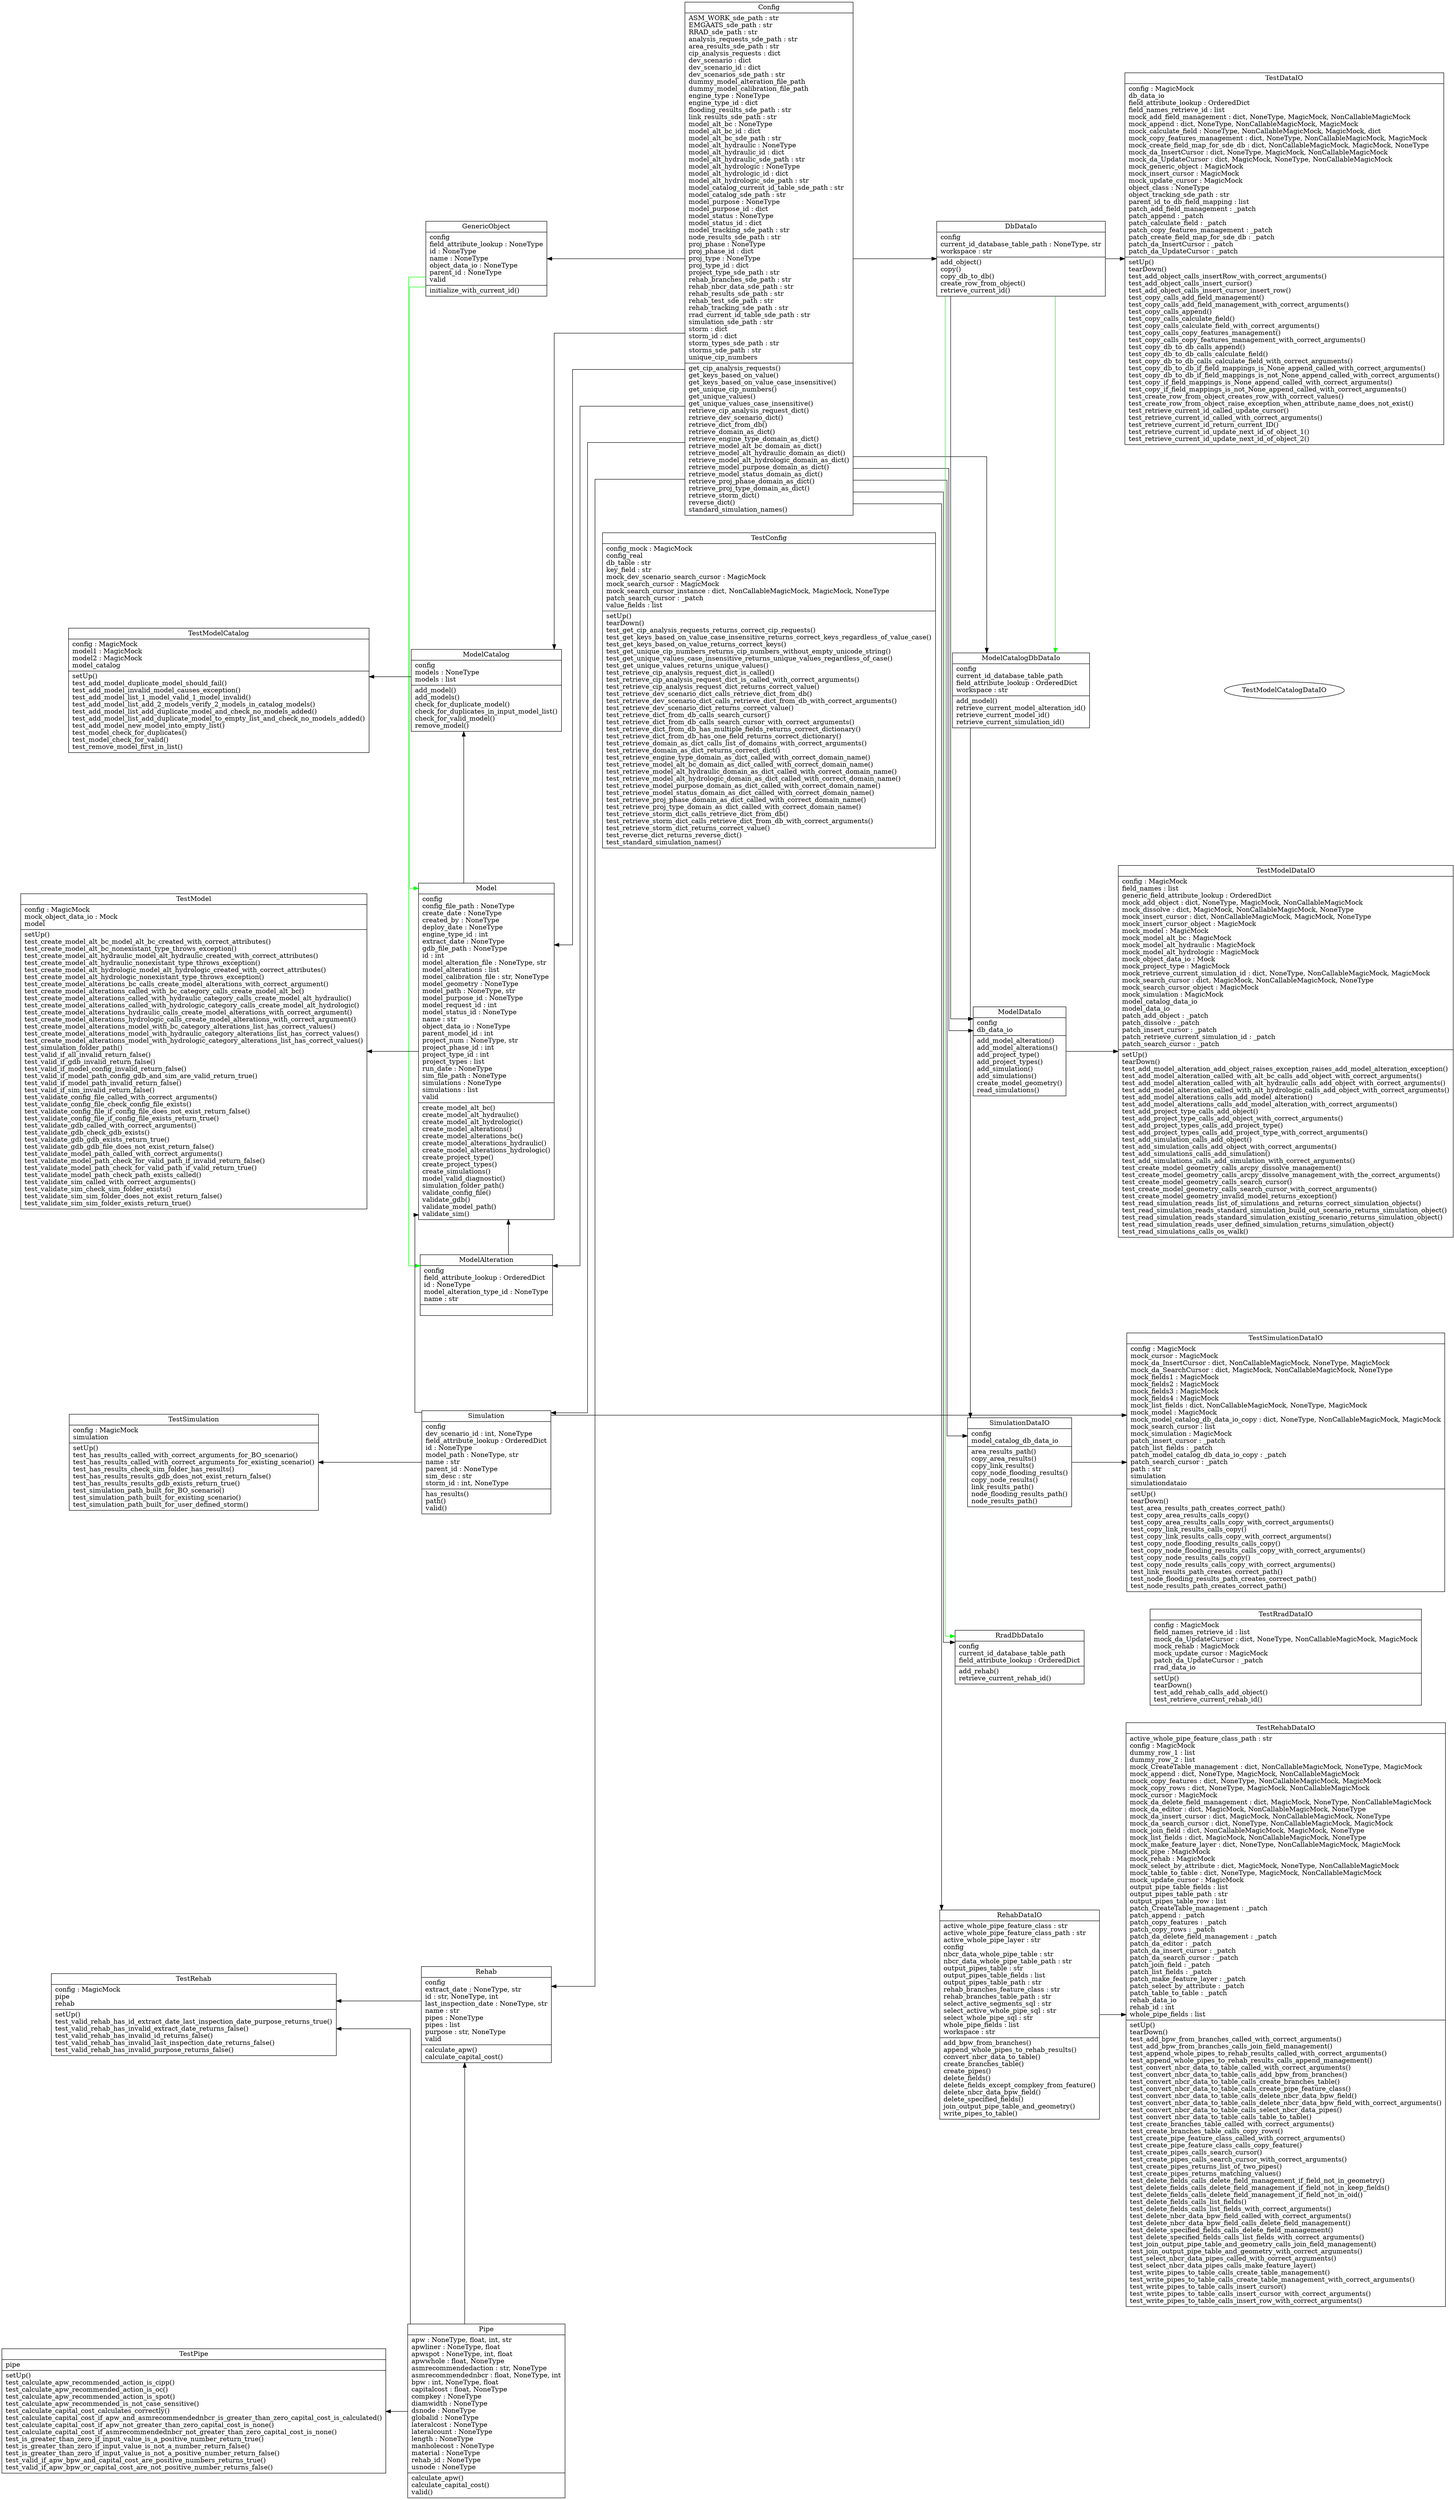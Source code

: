 digraph "classes" {
charset="utf-8"
nodesep=0.5;
rankdir="TB";
edge [ constraint=False ];
splines="ortho";
"Config" [label="{Config|ASM_WORK_sde_path : str\lEMGAATS_sde_path : str\lRRAD_sde_path : str\lanalysis_requests_sde_path : str\larea_results_sde_path : str\lcip_analysis_requests : dict\ldev_scenario : dict\ldev_scenario_id : dict\ldev_scenarios_sde_path : str\ldummy_model_alteration_file_path\ldummy_model_calibration_file_path\lengine_type : NoneType\lengine_type_id : dict\lflooding_results_sde_path : str\llink_results_sde_path : str\lmodel_alt_bc : NoneType\lmodel_alt_bc_id : dict\lmodel_alt_bc_sde_path : str\lmodel_alt_hydraulic : NoneType\lmodel_alt_hydraulic_id : dict\lmodel_alt_hydraulic_sde_path : str\lmodel_alt_hydrologic : NoneType\lmodel_alt_hydrologic_id : dict\lmodel_alt_hydrologic_sde_path : str\lmodel_catalog_current_id_table_sde_path : str\lmodel_catalog_sde_path : str\lmodel_purpose : NoneType\lmodel_purpose_id : dict\lmodel_status : NoneType\lmodel_status_id : dict\lmodel_tracking_sde_path : str\lnode_results_sde_path : str\lproj_phase : NoneType\lproj_phase_id : dict\lproj_type : NoneType\lproj_type_id : dict\lproject_type_sde_path : str\lrehab_branches_sde_path : str\lrehab_nbcr_data_sde_path : str\lrehab_results_sde_path : str\lrehab_test_sde_path : str\lrehab_tracking_sde_path : str\lrrad_current_id_table_sde_path : str\lsimulation_sde_path : str\lstorm : dict\lstorm_id : dict\lstorm_types_sde_path : str\lstorms_sde_path : str\lunique_cip_numbers\l|get_cip_analysis_requests()\lget_keys_based_on_value()\lget_keys_based_on_value_case_insensitive()\lget_unique_cip_numbers()\lget_unique_values()\lget_unique_values_case_insensitive()\lretrieve_cip_analysis_request_dict()\lretrieve_dev_scenario_dict()\lretrieve_dict_from_db()\lretrieve_domain_as_dict()\lretrieve_engine_type_domain_as_dict()\lretrieve_model_alt_bc_domain_as_dict()\lretrieve_model_alt_hydraulic_domain_as_dict()\lretrieve_model_alt_hydrologic_domain_as_dict()\lretrieve_model_purpose_domain_as_dict()\lretrieve_model_status_domain_as_dict()\lretrieve_proj_phase_domain_as_dict()\lretrieve_proj_type_domain_as_dict()\lretrieve_storm_dict()\lreverse_dict()\lstandard_simulation_names()\l}", shape="record"];
"DbDataIo" [label="{DbDataIo|config\lcurrent_id_database_table_path : NoneType, str\lworkspace : str\l|add_object()\lcopy()\lcopy_db_to_db()\lcreate_row_from_object()\lretrieve_current_id()\l}", shape="record"];
"GenericObject" [label="{GenericObject|config\lfield_attribute_lookup : NoneType\lid : NoneType\lname : NoneType\lobject_data_io : NoneType\lparent_id : NoneType\lvalid\l|initialize_with_current_id()\l}", shape="record"];
"Model" [label="{Model|config\lconfig_file_path : NoneType\lcreate_date : NoneType\lcreated_by : NoneType\ldeploy_date : NoneType\lengine_type_id : int\lextract_date : NoneType\lgdb_file_path : NoneType\lid : int\lmodel_alteration_file : NoneType, str\lmodel_alterations : list\lmodel_calibration_file : str, NoneType\lmodel_geometry : NoneType\lmodel_path : NoneType, str\lmodel_purpose_id : NoneType\lmodel_request_id : int\lmodel_status_id : NoneType\lname : str\lobject_data_io : NoneType\lparent_model_id : int\lproject_num : NoneType, str\lproject_phase_id : int\lproject_type_id : int\lproject_types : list\lrun_date : NoneType\lsim_file_path : NoneType\lsimulations : NoneType\lsimulations : list\lvalid\l|create_model_alt_bc()\lcreate_model_alt_hydraulic()\lcreate_model_alt_hydrologic()\lcreate_model_alterations()\lcreate_model_alterations_bc()\lcreate_model_alterations_hydraulic()\lcreate_model_alterations_hydrologic()\lcreate_project_type()\lcreate_project_types()\lcreate_simulations()\lmodel_valid_diagnostic()\lsimulation_folder_path()\lvalidate_config_file()\lvalidate_gdb()\lvalidate_model_path()\lvalidate_sim()\l}", shape="record"];
"ModelAlteration" [label="{ModelAlteration|config\lfield_attribute_lookup : OrderedDict\lid : NoneType\lmodel_alteration_type_id : NoneType\lname : str\l|}", shape="record"];
"ModelCatalog" [label="{ModelCatalog|config\lmodels : NoneType\lmodels : list\l|add_model()\ladd_models()\lcheck_for_duplicate_model()\lcheck_for_duplicates_in_input_model_list()\lcheck_for_valid_model()\lremove_model()\l}", shape="record"];
"ModelCatalogDbDataIo" [label="{ModelCatalogDbDataIo|config\lcurrent_id_database_table_path\lfield_attribute_lookup : OrderedDict\lworkspace : str\l|add_model()\lretrieve_current_model_alteration_id()\lretrieve_current_model_id()\lretrieve_current_simulation_id()\l}", shape="record"];
"ModelDataIo" [label="{ModelDataIo|config\ldb_data_io\l|add_model_alteration()\ladd_model_alterations()\ladd_project_type()\ladd_project_types()\ladd_simulation()\ladd_simulations()\lcreate_model_geometry()\lread_simulations()\l}", shape="record"];
"Pipe" [label="{Pipe|apw : NoneType, float, int, str\lapwliner : NoneType, float\lapwspot : NoneType, int, float\lapwwhole : float, NoneType\lasmrecommendedaction : str, NoneType\lasmrecommendednbcr : float, NoneType, int\lbpw : int, NoneType, float\lcapitalcost : float, NoneType\lcompkey : NoneType\ldiamwidth : NoneType\ldsnode : NoneType\lglobalid : NoneType\llateralcost : NoneType\llateralcount : NoneType\llength : NoneType\lmanholecost : NoneType\lmaterial : NoneType\lrehab_id : NoneType\lusnode : NoneType\l|calculate_apw()\lcalculate_capital_cost()\lvalid()\l}", shape="record"];
"Rehab" [label="{Rehab|config\lextract_date : NoneType, str\lid : str, NoneType, int\llast_inspection_date : NoneType, str\lname : str\lpipes : NoneType\lpipes : list\lpurpose : str, NoneType\lvalid\l|calculate_apw()\lcalculate_capital_cost()\l}", shape="record"];
"RehabDataIO" [label="{RehabDataIO|active_whole_pipe_feature_class : str\lactive_whole_pipe_feature_class_path : str\lactive_whole_pipe_layer : str\lconfig\lnbcr_data_whole_pipe_table : str\lnbcr_data_whole_pipe_table_path : str\loutput_pipes_table : str\loutput_pipes_table_fields : list\loutput_pipes_table_path : str\lrehab_branches_feature_class : str\lrehab_branches_table_path : str\lselect_active_segments_sql : str\lselect_active_whole_pipe_sql : str\lselect_whole_pipe_sql : str\lwhole_pipe_fields : list\lworkspace : str\l|add_bpw_from_branches()\lappend_whole_pipes_to_rehab_results()\lconvert_nbcr_data_to_table()\lcreate_branches_table()\lcreate_pipes()\ldelete_fields()\ldelete_fields_except_compkey_from_feature()\ldelete_nbcr_data_bpw_field()\ldelete_specified_fields()\ljoin_output_pipe_table_and_geometry()\lwrite_pipes_to_table()\l}", shape="record"];
"RradDbDataIo" [label="{RradDbDataIo|config\lcurrent_id_database_table_path\lfield_attribute_lookup : OrderedDict\l|add_rehab()\lretrieve_current_rehab_id()\l}", shape="record"];
"Simulation" [label="{Simulation|config\ldev_scenario_id : int, NoneType\lfield_attribute_lookup : OrderedDict\lid : NoneType\lmodel_path : NoneType, str\lname : str\lparent_id : NoneType\lsim_desc : str\lstorm_id : int, NoneType\l|has_results()\lpath()\lvalid()\l}", shape="record"];
"SimulationDataIO" [label="{SimulationDataIO|config\lmodel_catalog_db_data_io\l|area_results_path()\lcopy_area_results()\lcopy_link_results()\lcopy_node_flooding_results()\lcopy_node_results()\llink_results_path()\lnode_flooding_results_path()\lnode_results_path()\l}", shape="record"];
"TestConfig" [label="{TestConfig|config_mock : MagicMock\lconfig_real\ldb_table : str\lkey_field : str\lmock_dev_scenario_search_cursor : MagicMock\lmock_search_cursor : MagicMock\lmock_search_cursor_instance : dict, NonCallableMagicMock, MagicMock, NoneType\lpatch_search_cursor : _patch\lvalue_fields : list\l|setUp()\ltearDown()\ltest_get_cip_analysis_requests_returns_correct_cip_requests()\ltest_get_keys_based_on_value_case_insensitive_returns_correct_keys_regardless_of_value_case()\ltest_get_keys_based_on_value_returns_correct_keys()\ltest_get_unique_cip_numbers_returns_cip_numbers_without_empty_unicode_string()\ltest_get_unique_values_case_insensitive_returns_unique_values_regardless_of_case()\ltest_get_unique_values_returns_unique_values()\ltest_retrieve_cip_analysis_request_dict_is_called()\ltest_retrieve_cip_analysis_request_dict_is_called_with_correct_arguments()\ltest_retrieve_cip_analysis_request_dict_returns_correct_value()\ltest_retrieve_dev_scenario_dict_calls_retrieve_dict_from_db()\ltest_retrieve_dev_scenario_dict_calls_retrieve_dict_from_db_with_correct_arguments()\ltest_retrieve_dev_scenario_dict_returns_correct_value()\ltest_retrieve_dict_from_db_calls_search_cursor()\ltest_retrieve_dict_from_db_calls_search_cursor_with_correct_arguments()\ltest_retrieve_dict_from_db_has_multiple_fields_returns_correct_dictionary()\ltest_retrieve_dict_from_db_has_one_field_returns_correct_dictionary()\ltest_retrieve_domain_as_dict_calls_list_of_domains_with_correct_arguments()\ltest_retrieve_domain_as_dict_returns_correct_dict()\ltest_retrieve_engine_type_domain_as_dict_called_with_correct_domain_name()\ltest_retrieve_model_alt_bc_domain_as_dict_called_with_correct_domain_name()\ltest_retrieve_model_alt_hydraulic_domain_as_dict_called_with_correct_domain_name()\ltest_retrieve_model_alt_hydrologic_domain_as_dict_called_with_correct_domain_name()\ltest_retrieve_model_purpose_domain_as_dict_called_with_correct_domain_name()\ltest_retrieve_model_status_domain_as_dict_called_with_correct_domain_name()\ltest_retrieve_proj_phase_domain_as_dict_called_with_correct_domain_name()\ltest_retrieve_proj_type_domain_as_dict_called_with_correct_domain_name()\ltest_retrieve_storm_dict_calls_retrieve_dict_from_db()\ltest_retrieve_storm_dict_calls_retrieve_dict_from_db_with_correct_arguments()\ltest_retrieve_storm_dict_returns_correct_value()\ltest_reverse_dict_returns_reverse_dict()\ltest_standard_simulation_names()\l}", shape="record"];
"TestDataIO" [label="{TestDataIO|config : MagicMock\ldb_data_io\lfield_attribute_lookup : OrderedDict\lfield_names_retrieve_id : list\lmock_add_field_management : dict, NoneType, MagicMock, NonCallableMagicMock\lmock_append : dict, NoneType, NonCallableMagicMock, MagicMock\lmock_calculate_field : NoneType, NonCallableMagicMock, MagicMock, dict\lmock_copy_features_management : dict, NoneType, NonCallableMagicMock, MagicMock\lmock_create_field_map_for_sde_db : dict, NonCallableMagicMock, MagicMock, NoneType\lmock_da_InsertCursor : dict, NoneType, MagicMock, NonCallableMagicMock\lmock_da_UpdateCursor : dict, MagicMock, NoneType, NonCallableMagicMock\lmock_generic_object : MagicMock\lmock_insert_cursor : MagicMock\lmock_update_cursor : MagicMock\lobject_class : NoneType\lobject_tracking_sde_path : str\lparent_id_to_db_field_mapping : list\lpatch_add_field_management : _patch\lpatch_append : _patch\lpatch_calculate_field : _patch\lpatch_copy_features_management : _patch\lpatch_create_field_map_for_sde_db : _patch\lpatch_da_InsertCursor : _patch\lpatch_da_UpdateCursor : _patch\l|setUp()\ltearDown()\ltest_add_object_calls_insertRow_with_correct_arguments()\ltest_add_object_calls_insert_cursor()\ltest_add_object_calls_insert_cursor_insert_row()\ltest_copy_calls_add_field_management()\ltest_copy_calls_add_field_management_with_correct_arguments()\ltest_copy_calls_append()\ltest_copy_calls_calculate_field()\ltest_copy_calls_calculate_field_with_correct_arguments()\ltest_copy_calls_copy_features_management()\ltest_copy_calls_copy_features_management_with_correct_arguments()\ltest_copy_db_to_db_calls_append()\ltest_copy_db_to_db_calls_calculate_field()\ltest_copy_db_to_db_calls_calculate_field_with_correct_arguments()\ltest_copy_db_to_db_if_field_mappings_is_None_append_called_with_correct_arguments()\ltest_copy_db_to_db_if_field_mappings_is_not_None_append_called_with_correct_arguments()\ltest_copy_if_field_mappings_is_None_append_called_with_correct_arguments()\ltest_copy_if_field_mappings_is_not_None_append_called_with_correct_arguments()\ltest_create_row_from_object_creates_row_with_correct_values()\ltest_create_row_from_object_raise_exception_when_attribute_name_does_not_exist()\ltest_retrieve_current_id_called_update_cursor()\ltest_retrieve_current_id_called_with_correct_arguments()\ltest_retrieve_current_id_return_current_ID()\ltest_retrieve_current_id_update_next_id_of_object_1()\ltest_retrieve_current_id_update_next_id_of_object_2()\l}", shape="record"];
"TestModel" [label="{TestModel|config : MagicMock\lmock_object_data_io : Mock\lmodel\l|setUp()\ltest_create_model_alt_bc_model_alt_bc_created_with_correct_attributes()\ltest_create_model_alt_bc_nonexistant_type_throws_exception()\ltest_create_model_alt_hydraulic_model_alt_hydraulic_created_with_correct_attributes()\ltest_create_model_alt_hydraulic_nonexistant_type_throws_exception()\ltest_create_model_alt_hydrologic_model_alt_hydrologic_created_with_correct_attributes()\ltest_create_model_alt_hydrologic_nonexistant_type_throws_exception()\ltest_create_model_alterations_bc_calls_create_model_alterations_with_correct_argument()\ltest_create_model_alterations_called_with_bc_category_calls_create_model_alt_bc()\ltest_create_model_alterations_called_with_hydraulic_category_calls_create_model_alt_hydraulic()\ltest_create_model_alterations_called_with_hydrologic_category_calls_create_model_alt_hydrologic()\ltest_create_model_alterations_hydraulic_calls_create_model_alterations_with_correct_argument()\ltest_create_model_alterations_hydrologic_calls_create_model_alterations_with_correct_argument()\ltest_create_model_alterations_model_with_bc_category_alterations_list_has_correct_values()\ltest_create_model_alterations_model_with_hydraulic_category_alterations_list_has_correct_values()\ltest_create_model_alterations_model_with_hydrologic_category_alterations_list_has_correct_values()\ltest_simulation_folder_path()\ltest_valid_if_all_invalid_return_false()\ltest_valid_if_gdb_invalid_return_false()\ltest_valid_if_model_config_invalid_return_false()\ltest_valid_if_model_path_config_gdb_and_sim_are_valid_return_true()\ltest_valid_if_model_path_invalid_return_false()\ltest_valid_if_sim_invalid_return_false()\ltest_validate_config_file_called_with_correct_arguments()\ltest_validate_config_file_check_config_file_exists()\ltest_validate_config_file_if_config_file_does_not_exist_return_false()\ltest_validate_config_file_if_config_file_exists_return_true()\ltest_validate_gdb_called_with_correct_arguments()\ltest_validate_gdb_check_gdb_exists()\ltest_validate_gdb_gdb_exists_return_true()\ltest_validate_gdb_gdb_file_does_not_exist_return_false()\ltest_validate_model_path_called_with_correct_arguments()\ltest_validate_model_path_check_for_valid_path_if_invalid_return_false()\ltest_validate_model_path_check_for_valid_path_if_valid_return_true()\ltest_validate_model_path_check_path_exists_called()\ltest_validate_sim_called_with_correct_arguments()\ltest_validate_sim_check_sim_folder_exists()\ltest_validate_sim_sim_folder_does_not_exist_return_false()\ltest_validate_sim_sim_folder_exists_return_true()\l}", shape="record"];
"TestModelCatalog" [label="{TestModelCatalog|config : MagicMock\lmodel1 : MagicMock\lmodel2 : MagicMock\lmodel_catalog\l|setUp()\ltest_add_model_duplicate_model_should_fail()\ltest_add_model_invalid_model_causes_exception()\ltest_add_model_list_1_model_valid_1_model_invalid()\ltest_add_model_list_add_2_models_verify_2_models_in_catalog_models()\ltest_add_model_list_add_duplicate_model_and_check_no_models_added()\ltest_add_model_list_add_duplicate_model_to_empty_list_and_check_no_models_added()\ltest_add_model_new_model_into_empty_list()\ltest_model_check_for_duplicates()\ltest_model_check_for_valid()\ltest_remove_model_first_in_list()\l}", shape="record"];
"TestModelDataIO" [label="{TestModelDataIO|config : MagicMock\lfield_names : list\lgeneric_field_attribute_lookup : OrderedDict\lmock_add_object : dict, NoneType, MagicMock, NonCallableMagicMock\lmock_dissolve : dict, MagicMock, NonCallableMagicMock, NoneType\lmock_insert_cursor : dict, NonCallableMagicMock, MagicMock, NoneType\lmock_insert_cursor_object : MagicMock\lmock_model : MagicMock\lmock_model_alt_bc : MagicMock\lmock_model_alt_hydraulic : MagicMock\lmock_model_alt_hydrologic : MagicMock\lmock_object_data_io : Mock\lmock_project_type : MagicMock\lmock_retrieve_current_simulation_id : dict, NoneType, NonCallableMagicMock, MagicMock\lmock_search_cursor : dict, MagicMock, NonCallableMagicMock, NoneType\lmock_search_cursor_object : MagicMock\lmock_simulation : MagicMock\lmodel_catalog_data_io\lmodel_data_io\lpatch_add_object : _patch\lpatch_dissolve : _patch\lpatch_insert_cursor : _patch\lpatch_retrieve_current_simulation_id : _patch\lpatch_search_cursor : _patch\l|setUp()\ltearDown()\ltest_add_model_alteration_add_object_raises_exception_raises_add_model_alteration_exception()\ltest_add_model_alteration_called_with_alt_bc_calls_add_object_with_correct_arguments()\ltest_add_model_alteration_called_with_alt_hydraulic_calls_add_object_with_correct_arguments()\ltest_add_model_alteration_called_with_alt_hydrologic_calls_add_object_with_correct_arguments()\ltest_add_model_alterations_calls_add_model_alteration()\ltest_add_model_alterations_calls_add_model_alteration_with_correct_arguments()\ltest_add_project_type_calls_add_object()\ltest_add_project_type_calls_add_object_with_correct_arguments()\ltest_add_project_types_calls_add_project_type()\ltest_add_project_types_calls_add_project_type_with_correct_arguments()\ltest_add_simulation_calls_add_object()\ltest_add_simulation_calls_add_object_with_correct_arguments()\ltest_add_simulations_calls_add_simulation()\ltest_add_simulations_calls_add_simulation_with_correct_arguments()\ltest_create_model_geometry_calls_arcpy_dissolve_management()\ltest_create_model_geometry_calls_arcpy_dissolve_management_with_the_correct_arguments()\ltest_create_model_geometry_calls_search_cursor()\ltest_create_model_geometry_calls_search_cursor_with_correct_arguments()\ltest_create_model_geometry_invalid_model_returns_exception()\ltest_read_simulation_reads_list_of_simulations_and_returns_correct_simulation_objects()\ltest_read_simulation_reads_standard_simulation_build_out_scenario_returns_simulation_object()\ltest_read_simulation_reads_standard_simulation_existing_scenario_returns_simulation_object()\ltest_read_simulation_reads_user_defined_simulation_returns_simulation_object()\ltest_read_simulations_calls_os_walk()\l}", shape="record"];
"TestPipe" [label="{TestPipe|pipe\l|setUp()\ltest_calculate_apw_recommended_action_is_cipp()\ltest_calculate_apw_recommended_action_is_oc()\ltest_calculate_apw_recommended_action_is_spot()\ltest_calculate_apw_recommended_is_not_case_sensitive()\ltest_calculate_capital_cost_calculates_correctly()\ltest_calculate_capital_cost_if_apw_and_asmrecommendednbcr_is_greater_than_zero_capital_cost_is_calculated()\ltest_calculate_capital_cost_if_apw_not_greater_than_zero_capital_cost_is_none()\ltest_calculate_capital_cost_if_asmrecommendednbcr_not_greater_than_zero_capital_cost_is_none()\ltest_is_greater_than_zero_if_input_value_is_a_positive_number_return_true()\ltest_is_greater_than_zero_if_input_value_is_not_a_number_return_false()\ltest_is_greater_than_zero_if_input_value_is_not_a_positive_number_return_false()\ltest_valid_if_apw_bpw_and_capital_cost_are_positive_numbers_returns_true()\ltest_valid_if_apw_bpw_or_capital_cost_are_not_positive_number_returns_false()\l}", shape="record"];
"TestRehab" [label="{TestRehab|config : MagicMock\lpipe\lrehab\l|setUp()\ltest_valid_rehab_has_id_extract_date_last_inspection_date_purpose_returns_true()\ltest_valid_rehab_has_invalid_extract_date_returns_false()\ltest_valid_rehab_has_invalid_id_returns_false()\ltest_valid_rehab_has_invalid_last_inspection_date_returns_false()\ltest_valid_rehab_has_invalid_purpose_returns_false()\l}", shape="record"];
"TestRehabDataIO" [label="{TestRehabDataIO|active_whole_pipe_feature_class_path : str\lconfig : MagicMock\ldummy_row_1 : list\ldummy_row_2 : list\lmock_CreateTable_management : dict, NonCallableMagicMock, NoneType, MagicMock\lmock_append : dict, NoneType, MagicMock, NonCallableMagicMock\lmock_copy_features : dict, NoneType, NonCallableMagicMock, MagicMock\lmock_copy_rows : dict, NoneType, MagicMock, NonCallableMagicMock\lmock_cursor : MagicMock\lmock_da_delete_field_management : dict, MagicMock, NoneType, NonCallableMagicMock\lmock_da_editor : dict, MagicMock, NonCallableMagicMock, NoneType\lmock_da_insert_cursor : dict, MagicMock, NonCallableMagicMock, NoneType\lmock_da_search_cursor : dict, NoneType, NonCallableMagicMock, MagicMock\lmock_join_field : dict, NonCallableMagicMock, MagicMock, NoneType\lmock_list_fields : dict, MagicMock, NonCallableMagicMock, NoneType\lmock_make_feature_layer : dict, NoneType, NonCallableMagicMock, MagicMock\lmock_pipe : MagicMock\lmock_rehab : MagicMock\lmock_select_by_attribute : dict, MagicMock, NoneType, NonCallableMagicMock\lmock_table_to_table : dict, NoneType, MagicMock, NonCallableMagicMock\lmock_update_cursor : MagicMock\loutput_pipe_table_fields : list\loutput_pipes_table_path : str\loutput_pipes_table_row : list\lpatch_CreateTable_management : _patch\lpatch_append : _patch\lpatch_copy_features : _patch\lpatch_copy_rows : _patch\lpatch_da_delete_field_management : _patch\lpatch_da_editor : _patch\lpatch_da_insert_cursor : _patch\lpatch_da_search_cursor : _patch\lpatch_join_field : _patch\lpatch_list_fields : _patch\lpatch_make_feature_layer : _patch\lpatch_select_by_attribute : _patch\lpatch_table_to_table : _patch\lrehab_data_io\lrehab_id : int\lwhole_pipe_fields : list\l|setUp()\ltearDown()\ltest_add_bpw_from_branches_called_with_correct_arguments()\ltest_add_bpw_from_branches_calls_join_field_management()\ltest_append_whole_pipes_to_rehab_results_called_with_correct_arguments()\ltest_append_whole_pipes_to_rehab_results_calls_append_management()\ltest_convert_nbcr_data_to_table_called_with_correct_arguments()\ltest_convert_nbcr_data_to_table_calls_add_bpw_from_branches()\ltest_convert_nbcr_data_to_table_calls_create_branches_table()\ltest_convert_nbcr_data_to_table_calls_create_pipe_feature_class()\ltest_convert_nbcr_data_to_table_calls_delete_nbcr_data_bpw_field()\ltest_convert_nbcr_data_to_table_calls_delete_nbcr_data_bpw_field_with_correct_arguments()\ltest_convert_nbcr_data_to_table_calls_select_nbcr_data_pipes()\ltest_convert_nbcr_data_to_table_calls_table_to_table()\ltest_create_branches_table_called_with_correct_arguments()\ltest_create_branches_table_calls_copy_rows()\ltest_create_pipe_feature_class_called_with_correct_arguments()\ltest_create_pipe_feature_class_calls_copy_feature()\ltest_create_pipes_calls_search_cursor()\ltest_create_pipes_calls_search_cursor_with_correct_arguments()\ltest_create_pipes_returns_list_of_two_pipes()\ltest_create_pipes_returns_matching_values()\ltest_delete_fields_calls_delete_field_management_if_field_not_in_geometry()\ltest_delete_fields_calls_delete_field_management_if_field_not_in_keep_fields()\ltest_delete_fields_calls_delete_field_management_if_field_not_in_oid()\ltest_delete_fields_calls_list_fields()\ltest_delete_fields_calls_list_fields_with_correct_arguments()\ltest_delete_nbcr_data_bpw_field_called_with_correct_arguments()\ltest_delete_nbcr_data_bpw_field_calls_delete_field_management()\ltest_delete_specified_fields_calls_delete_field_management()\ltest_delete_specified_fields_calls_list_fields_with_correct_arguments()\ltest_join_output_pipe_table_and_geometry_calls_join_field_management()\ltest_join_output_pipe_table_and_geometry_with_correct_arguments()\ltest_select_nbcr_data_pipes_called_with_correct_arguments()\ltest_select_nbcr_data_pipes_calls_make_feature_layer()\ltest_write_pipes_to_table_calls_create_table_management()\ltest_write_pipes_to_table_calls_create_table_management_with_correct_arguments()\ltest_write_pipes_to_table_calls_insert_cursor()\ltest_write_pipes_to_table_calls_insert_cursor_with_correct_arguments()\ltest_write_pipes_to_table_calls_insert_row_with_correct_arguments()\l}", shape="record"];
"TestRradDataIO" [label="{TestRradDataIO|config : MagicMock\lfield_names_retrieve_id : list\lmock_da_UpdateCursor : dict, NoneType, NonCallableMagicMock, MagicMock\lmock_rehab : MagicMock\lmock_update_cursor : MagicMock\lpatch_da_UpdateCursor : _patch\lrrad_data_io\l|setUp()\ltearDown()\ltest_add_rehab_calls_add_object()\ltest_retrieve_current_rehab_id()\l}", shape="record"];
"TestSimulation" [label="{TestSimulation|config : MagicMock\lsimulation\l|setUp()\ltest_has_results_called_with_correct_arguments_for_BO_scenario()\ltest_has_results_called_with_correct_arguments_for_existing_scenario()\ltest_has_results_check_sim_folder_has_results()\ltest_has_results_results_gdb_does_not_exist_return_false()\ltest_has_results_results_gdb_exists_return_true()\ltest_simulation_path_built_for_BO_scenario()\ltest_simulation_path_built_for_existing_scenario()\ltest_simulation_path_built_for_user_defined_storm()\l}", shape="record"];
"TestSimulationDataIO" [label="{TestSimulationDataIO|config : MagicMock\lmock_cursor : MagicMock\lmock_da_InsertCursor : dict, NonCallableMagicMock, NoneType, MagicMock\lmock_da_SearchCursor : dict, MagicMock, NonCallableMagicMock, NoneType\lmock_fields1 : MagicMock\lmock_fields2 : MagicMock\lmock_fields3 : MagicMock\lmock_fields4 : MagicMock\lmock_list_fields : dict, NonCallableMagicMock, NoneType, MagicMock\lmock_model : MagicMock\lmock_model_catalog_db_data_io_copy : dict, NoneType, NonCallableMagicMock, MagicMock\lmock_search_cursor : list\lmock_simulation : MagicMock\lpatch_insert_cursor : _patch\lpatch_list_fields : _patch\lpatch_model_catalog_db_data_io_copy : _patch\lpatch_search_cursor : _patch\lpath : str\lsimulation\lsimulationdataio\l|setUp()\ltearDown()\ltest_area_results_path_creates_correct_path()\ltest_copy_area_results_calls_copy()\ltest_copy_area_results_calls_copy_with_correct_arguments()\ltest_copy_link_results_calls_copy()\ltest_copy_link_results_calls_copy_with_correct_arguments()\ltest_copy_node_flooding_results_calls_copy()\ltest_copy_node_flooding_results_calls_copy_with_correct_arguments()\ltest_copy_node_results_calls_copy()\ltest_copy_node_results_calls_copy_with_correct_arguments()\ltest_link_results_path_creates_correct_path()\ltest_node_flooding_results_path_creates_correct_path()\ltest_node_results_path_creates_correct_path()\l}", shape="record"];

"_d0" [label="_d0", shape="record" style=invis];
"_d2" [label="_d2", shape="record" style=invis];
"_d7" [label="_d7", shape="record" style=invis];
"_d8" [label="_d8", shape="record" style=invis];
"_d1" [label="_d1", shape="record" style=invis];
"_d3" [label="_d3", shape="record" style=invis];
"_d6" [label="_d6", shape="record" style=invis];
"_d9" [label="_d9", shape="record" style=invis];
"_d10" [label="_d10", shape="record" style=invis];
"_d11" [label="_d11", shape="record" style=invis];
"_d4" [label="_d4", shape="record" style=invis];
"_d12" [label="_d12", shape="record" style=invis];
"_d5" [label="_d5", shape="record" style=invis];
"_d13" [label="_d13", shape="record" style=invis];

{rank= tb "_d0"->"TestModelCatalog"->"TestModel"->"_d2"->"TestSimulation"->"_d7"->"TestRehab"->"TestPipe" [constraint=true style=invis]};
{rank= tb "GenericObject"->"ModelCatalog"->"Model"->"ModelAlteration"->"Simulation"->"_d8"->"Rehab"->"Pipe" [constraint=true style=invis]};
{rank= tb "Config"->"TestConfig"->"_d1"->"_d3"->"_d6"->"_d9"->"_d10"->"_d11" [constraint=true style=invis]};
{rank= tb "DbDataIo"->"ModelCatalogDbDataIo"->"ModelDataIo"->"_d4"->"SimulationDataIO"->"RradDbDataIo"->"RehabDataIO"->"_d12" [constraint=true style=invis]};
{rank= tb "TestDataIO"->"TestModelCatalogDataIO"->"TestModelDataIO"->"_d5"->"TestSimulationDataIO"->"TestRradDataIO"->"TestRehabDataIO"->"_d13" [constraint=true style=invis]};
{rank= same TestModelCatalog->ModelCatalog->TestConfig->ModelCatalogDbDataIo->TestModelCatalogDataIO [constraint=True style=invis]};
"Config"->"GenericObject";
"Config"->"DbDataIo";
"DbDataIo"->"TestDataIO";
"ModelCatalog"->"TestModelCatalog";
"Config"->"ModelCatalog";
"Model"->"ModelCatalog";
"Config"->"ModelCatalogDbDataIo";
"Model"->"TestModel";
"Config"->"Model";
"ModelAlteration"->"Model";
"Simulation"->"Model";
"Config"->"ModelDataIo";
"DbDataIo"->"ModelDataIo";
"ModelDataIo"->"TestModelDataIO";
"Config"->"ModelAlteration";
"Simulation"->"TestSimulation";
"Config"->"Simulation";
"Config"->"SimulationDataIO";
"ModelCatalogDbDataIo"->"SimulationDataIO";
"Simulation"->"TestSimulationDataIO";
"SimulationDataIO"->"TestSimulationDataIO";
"Config"->"RradDbDataIo";
"Rehab"->"TestRehab";
"Pipe"->"TestRehab";
"Config"->"Rehab";
"Pipe"->"Rehab";
"Config"->"RehabDataIO";
"RehabDataIO"->"TestRehabDataIO";
"Pipe"->"TestPipe";
"DbDataIo"->"ModelCatalogDbDataIo" [color="green"];
"GenericObject"->"Model" [color="green"];
"GenericObject"->"ModelAlteration" [color="green"];
"DbDataIo"->"RradDbDataIo" [color="green"];
}